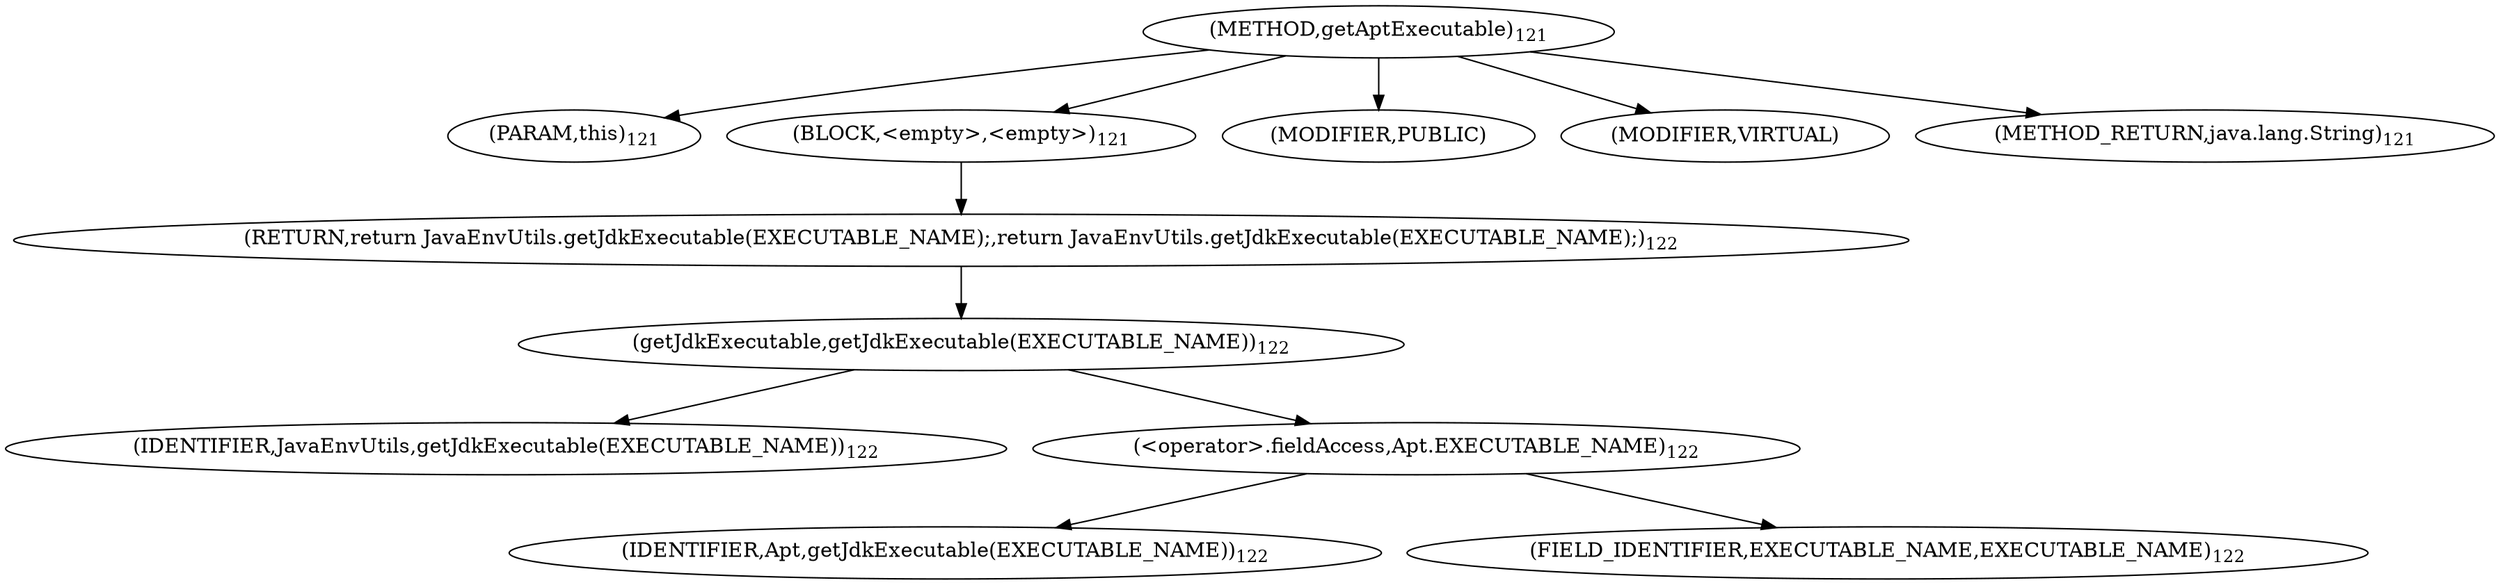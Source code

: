 digraph "getAptExecutable" {  
"162" [label = <(METHOD,getAptExecutable)<SUB>121</SUB>> ]
"163" [label = <(PARAM,this)<SUB>121</SUB>> ]
"164" [label = <(BLOCK,&lt;empty&gt;,&lt;empty&gt;)<SUB>121</SUB>> ]
"165" [label = <(RETURN,return JavaEnvUtils.getJdkExecutable(EXECUTABLE_NAME);,return JavaEnvUtils.getJdkExecutable(EXECUTABLE_NAME);)<SUB>122</SUB>> ]
"166" [label = <(getJdkExecutable,getJdkExecutable(EXECUTABLE_NAME))<SUB>122</SUB>> ]
"167" [label = <(IDENTIFIER,JavaEnvUtils,getJdkExecutable(EXECUTABLE_NAME))<SUB>122</SUB>> ]
"168" [label = <(&lt;operator&gt;.fieldAccess,Apt.EXECUTABLE_NAME)<SUB>122</SUB>> ]
"169" [label = <(IDENTIFIER,Apt,getJdkExecutable(EXECUTABLE_NAME))<SUB>122</SUB>> ]
"170" [label = <(FIELD_IDENTIFIER,EXECUTABLE_NAME,EXECUTABLE_NAME)<SUB>122</SUB>> ]
"171" [label = <(MODIFIER,PUBLIC)> ]
"172" [label = <(MODIFIER,VIRTUAL)> ]
"173" [label = <(METHOD_RETURN,java.lang.String)<SUB>121</SUB>> ]
  "162" -> "163" 
  "162" -> "164" 
  "162" -> "171" 
  "162" -> "172" 
  "162" -> "173" 
  "164" -> "165" 
  "165" -> "166" 
  "166" -> "167" 
  "166" -> "168" 
  "168" -> "169" 
  "168" -> "170" 
}
